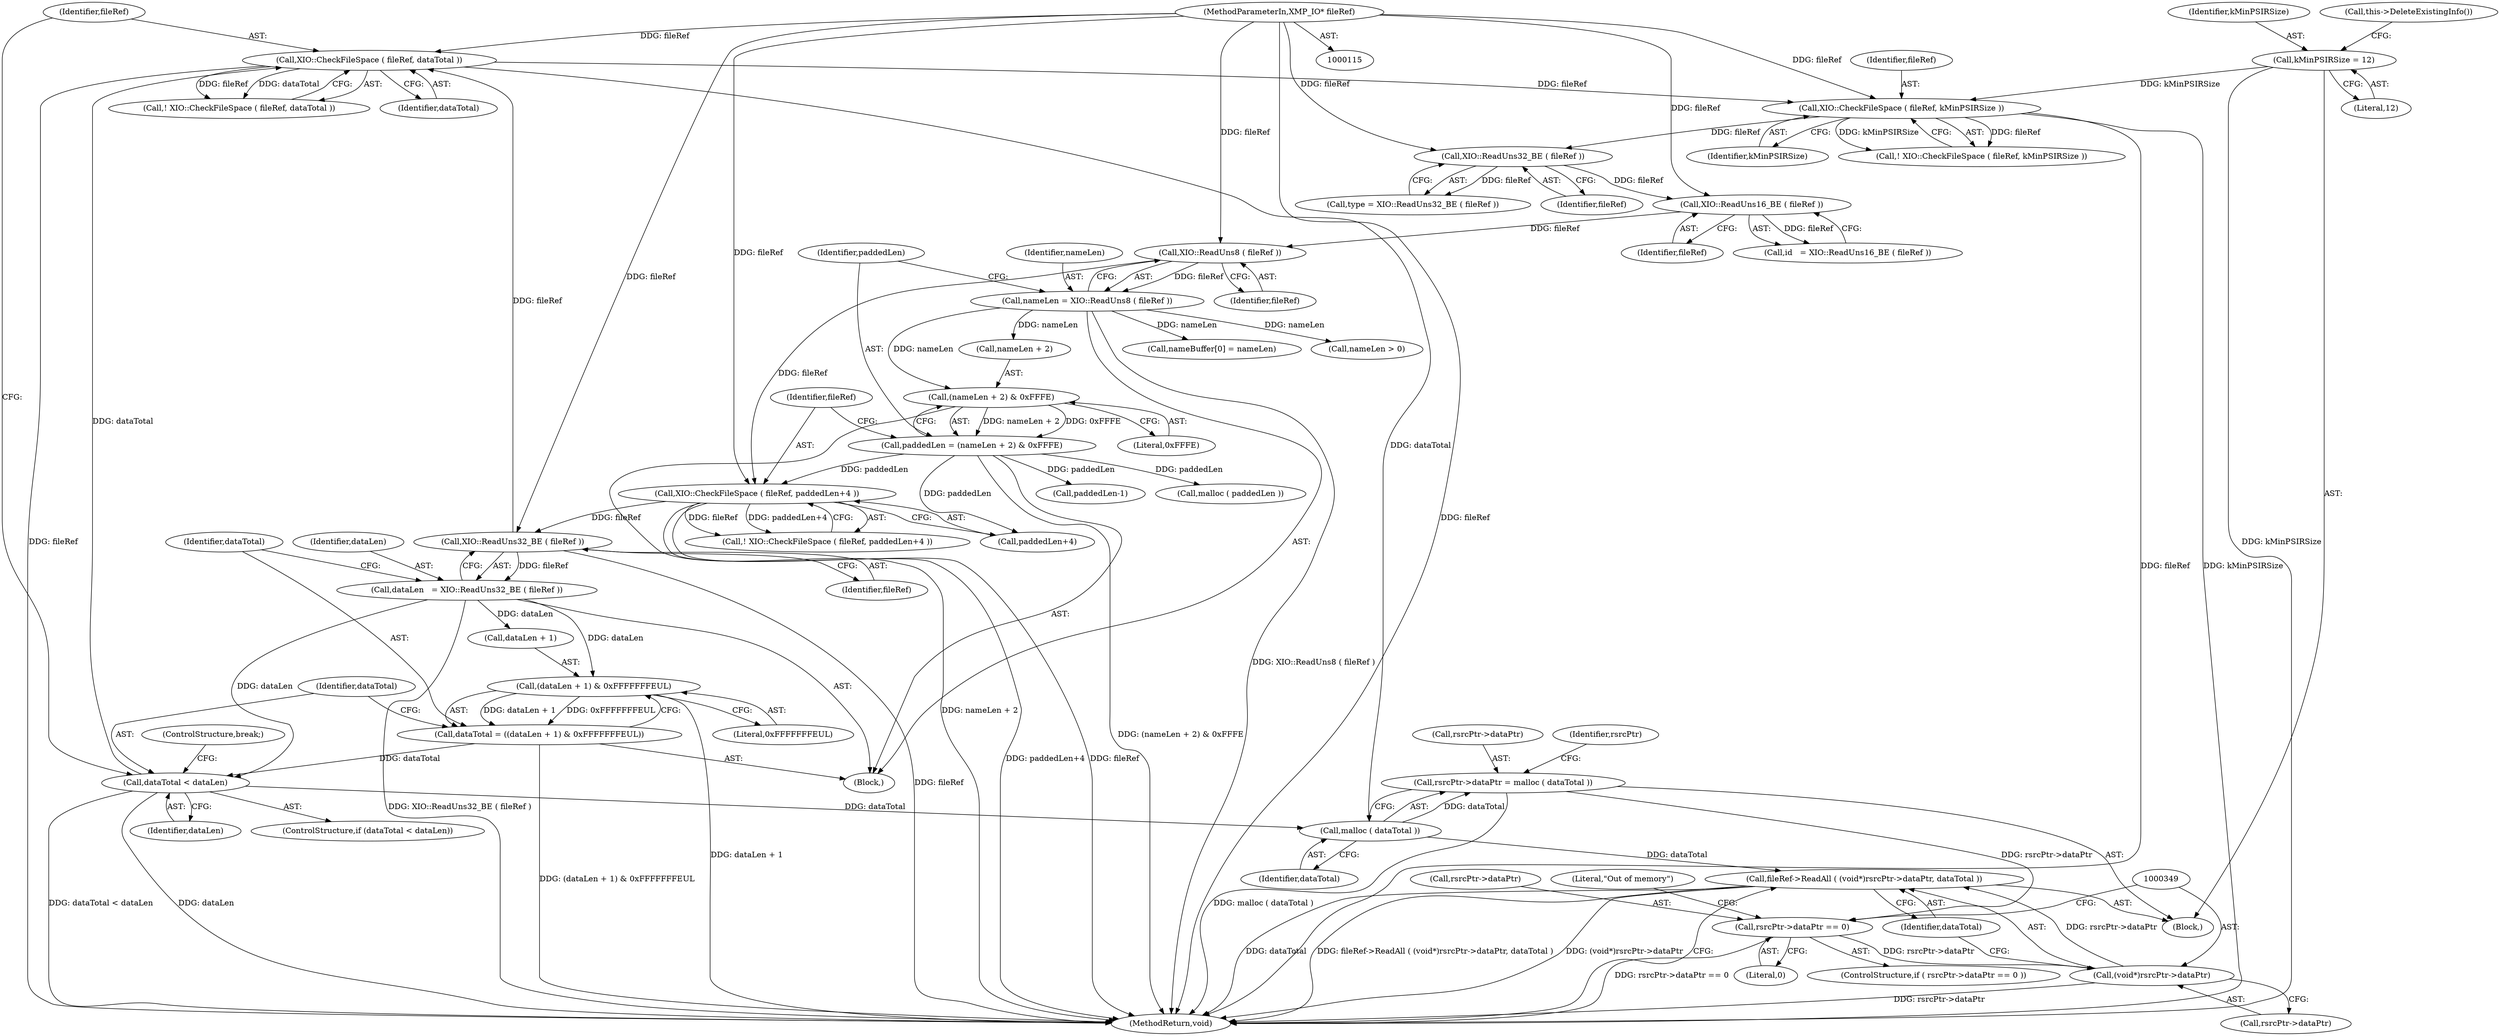 digraph "0_exempi_6cbd34025e5fd3ba47b29b602096e456507ce83b@API" {
"1000332" [label="(Call,rsrcPtr->dataPtr = malloc ( dataTotal ))"];
"1000336" [label="(Call,malloc ( dataTotal ))"];
"1000225" [label="(Call,XIO::CheckFileSpace ( fileRef, dataTotal ))"];
"1000207" [label="(Call,XIO::ReadUns32_BE ( fileRef ))"];
"1000185" [label="(Call,XIO::CheckFileSpace ( fileRef, paddedLen+4 ))"];
"1000173" [label="(Call,XIO::ReadUns8 ( fileRef ))"];
"1000168" [label="(Call,XIO::ReadUns16_BE ( fileRef ))"];
"1000163" [label="(Call,XIO::ReadUns32_BE ( fileRef ))"];
"1000152" [label="(Call,XIO::CheckFileSpace ( fileRef, kMinPSIRSize ))"];
"1000116" [label="(MethodParameterIn,XMP_IO* fileRef)"];
"1000120" [label="(Call,kMinPSIRSize = 12)"];
"1000176" [label="(Call,paddedLen = (nameLen + 2) & 0xFFFE)"];
"1000178" [label="(Call,(nameLen + 2) & 0xFFFE)"];
"1000171" [label="(Call,nameLen = XIO::ReadUns8 ( fileRef ))"];
"1000218" [label="(Call,dataTotal < dataLen)"];
"1000210" [label="(Call,dataTotal = ((dataLen + 1) & 0xFFFFFFFEUL))"];
"1000212" [label="(Call,(dataLen + 1) & 0xFFFFFFFEUL)"];
"1000205" [label="(Call,dataLen   = XIO::ReadUns32_BE ( fileRef ))"];
"1000339" [label="(Call,rsrcPtr->dataPtr == 0)"];
"1000348" [label="(Call,(void*)rsrcPtr->dataPtr)"];
"1000347" [label="(Call,fileRef->ReadAll ( (void*)rsrcPtr->dataPtr, dataTotal ))"];
"1000205" [label="(Call,dataLen   = XIO::ReadUns32_BE ( fileRef ))"];
"1000168" [label="(Call,XIO::ReadUns16_BE ( fileRef ))"];
"1000154" [label="(Identifier,kMinPSIRSize)"];
"1000201" [label="(Call,paddedLen-1)"];
"1000220" [label="(Identifier,dataLen)"];
"1000336" [label="(Call,malloc ( dataTotal ))"];
"1000333" [label="(Call,rsrcPtr->dataPtr)"];
"1000227" [label="(Identifier,dataTotal)"];
"1000217" [label="(ControlStructure,if (dataTotal < dataLen))"];
"1000185" [label="(Call,XIO::CheckFileSpace ( fileRef, paddedLen+4 ))"];
"1000340" [label="(Call,rsrcPtr->dataPtr)"];
"1000208" [label="(Identifier,fileRef)"];
"1000176" [label="(Call,paddedLen = (nameLen + 2) & 0xFFFE)"];
"1000182" [label="(Literal,0xFFFE)"];
"1000163" [label="(Call,XIO::ReadUns32_BE ( fileRef ))"];
"1000149" [label="(Block,)"];
"1000169" [label="(Identifier,fileRef)"];
"1000122" [label="(Literal,12)"];
"1000294" [label="(Call,nameLen > 0)"];
"1000179" [label="(Call,nameLen + 2)"];
"1000216" [label="(Literal,0xFFFFFFFEUL)"];
"1000345" [label="(Literal,\"Out of memory\")"];
"1000211" [label="(Identifier,dataTotal)"];
"1000224" [label="(Call,! XIO::CheckFileSpace ( fileRef, dataTotal ))"];
"1000226" [label="(Identifier,fileRef)"];
"1000218" [label="(Call,dataTotal < dataLen)"];
"1000174" [label="(Identifier,fileRef)"];
"1000120" [label="(Call,kMinPSIRSize = 12)"];
"1000171" [label="(Call,nameLen = XIO::ReadUns8 ( fileRef ))"];
"1000166" [label="(Call,id   = XIO::ReadUns16_BE ( fileRef ))"];
"1000206" [label="(Identifier,dataLen)"];
"1000225" [label="(Call,XIO::CheckFileSpace ( fileRef, dataTotal ))"];
"1000152" [label="(Call,XIO::CheckFileSpace ( fileRef, kMinPSIRSize ))"];
"1000354" [label="(MethodReturn,void)"];
"1000353" [label="(Identifier,dataTotal)"];
"1000187" [label="(Call,paddedLen+4)"];
"1000178" [label="(Call,(nameLen + 2) & 0xFFFE)"];
"1000213" [label="(Call,dataLen + 1)"];
"1000219" [label="(Identifier,dataTotal)"];
"1000161" [label="(Call,type = XIO::ReadUns32_BE ( fileRef ))"];
"1000151" [label="(Call,! XIO::CheckFileSpace ( fileRef, kMinPSIRSize ))"];
"1000186" [label="(Identifier,fileRef)"];
"1000348" [label="(Call,(void*)rsrcPtr->dataPtr)"];
"1000177" [label="(Identifier,paddedLen)"];
"1000337" [label="(Identifier,dataTotal)"];
"1000153" [label="(Identifier,fileRef)"];
"1000116" [label="(MethodParameterIn,XMP_IO* fileRef)"];
"1000164" [label="(Identifier,fileRef)"];
"1000173" [label="(Call,XIO::ReadUns8 ( fileRef ))"];
"1000222" [label="(ControlStructure,break;)"];
"1000118" [label="(Block,)"];
"1000207" [label="(Call,XIO::ReadUns32_BE ( fileRef ))"];
"1000212" [label="(Call,(dataLen + 1) & 0xFFFFFFFEUL)"];
"1000341" [label="(Identifier,rsrcPtr)"];
"1000332" [label="(Call,rsrcPtr->dataPtr = malloc ( dataTotal ))"];
"1000121" [label="(Identifier,kMinPSIRSize)"];
"1000343" [label="(Literal,0)"];
"1000304" [label="(Call,malloc ( paddedLen ))"];
"1000350" [label="(Call,rsrcPtr->dataPtr)"];
"1000338" [label="(ControlStructure,if ( rsrcPtr->dataPtr == 0 ))"];
"1000347" [label="(Call,fileRef->ReadAll ( (void*)rsrcPtr->dataPtr, dataTotal ))"];
"1000184" [label="(Call,! XIO::CheckFileSpace ( fileRef, paddedLen+4 ))"];
"1000123" [label="(Call,this->DeleteExistingInfo())"];
"1000191" [label="(Call,nameBuffer[0] = nameLen)"];
"1000210" [label="(Call,dataTotal = ((dataLen + 1) & 0xFFFFFFFEUL))"];
"1000172" [label="(Identifier,nameLen)"];
"1000339" [label="(Call,rsrcPtr->dataPtr == 0)"];
"1000332" -> "1000118"  [label="AST: "];
"1000332" -> "1000336"  [label="CFG: "];
"1000333" -> "1000332"  [label="AST: "];
"1000336" -> "1000332"  [label="AST: "];
"1000341" -> "1000332"  [label="CFG: "];
"1000332" -> "1000354"  [label="DDG: malloc ( dataTotal )"];
"1000336" -> "1000332"  [label="DDG: dataTotal"];
"1000332" -> "1000339"  [label="DDG: rsrcPtr->dataPtr"];
"1000336" -> "1000337"  [label="CFG: "];
"1000337" -> "1000336"  [label="AST: "];
"1000225" -> "1000336"  [label="DDG: dataTotal"];
"1000218" -> "1000336"  [label="DDG: dataTotal"];
"1000336" -> "1000347"  [label="DDG: dataTotal"];
"1000225" -> "1000224"  [label="AST: "];
"1000225" -> "1000227"  [label="CFG: "];
"1000226" -> "1000225"  [label="AST: "];
"1000227" -> "1000225"  [label="AST: "];
"1000224" -> "1000225"  [label="CFG: "];
"1000225" -> "1000354"  [label="DDG: fileRef"];
"1000225" -> "1000152"  [label="DDG: fileRef"];
"1000225" -> "1000224"  [label="DDG: fileRef"];
"1000225" -> "1000224"  [label="DDG: dataTotal"];
"1000207" -> "1000225"  [label="DDG: fileRef"];
"1000116" -> "1000225"  [label="DDG: fileRef"];
"1000218" -> "1000225"  [label="DDG: dataTotal"];
"1000207" -> "1000205"  [label="AST: "];
"1000207" -> "1000208"  [label="CFG: "];
"1000208" -> "1000207"  [label="AST: "];
"1000205" -> "1000207"  [label="CFG: "];
"1000207" -> "1000354"  [label="DDG: fileRef"];
"1000207" -> "1000205"  [label="DDG: fileRef"];
"1000185" -> "1000207"  [label="DDG: fileRef"];
"1000116" -> "1000207"  [label="DDG: fileRef"];
"1000185" -> "1000184"  [label="AST: "];
"1000185" -> "1000187"  [label="CFG: "];
"1000186" -> "1000185"  [label="AST: "];
"1000187" -> "1000185"  [label="AST: "];
"1000184" -> "1000185"  [label="CFG: "];
"1000185" -> "1000354"  [label="DDG: fileRef"];
"1000185" -> "1000354"  [label="DDG: paddedLen+4"];
"1000185" -> "1000184"  [label="DDG: fileRef"];
"1000185" -> "1000184"  [label="DDG: paddedLen+4"];
"1000173" -> "1000185"  [label="DDG: fileRef"];
"1000116" -> "1000185"  [label="DDG: fileRef"];
"1000176" -> "1000185"  [label="DDG: paddedLen"];
"1000173" -> "1000171"  [label="AST: "];
"1000173" -> "1000174"  [label="CFG: "];
"1000174" -> "1000173"  [label="AST: "];
"1000171" -> "1000173"  [label="CFG: "];
"1000173" -> "1000171"  [label="DDG: fileRef"];
"1000168" -> "1000173"  [label="DDG: fileRef"];
"1000116" -> "1000173"  [label="DDG: fileRef"];
"1000168" -> "1000166"  [label="AST: "];
"1000168" -> "1000169"  [label="CFG: "];
"1000169" -> "1000168"  [label="AST: "];
"1000166" -> "1000168"  [label="CFG: "];
"1000168" -> "1000166"  [label="DDG: fileRef"];
"1000163" -> "1000168"  [label="DDG: fileRef"];
"1000116" -> "1000168"  [label="DDG: fileRef"];
"1000163" -> "1000161"  [label="AST: "];
"1000163" -> "1000164"  [label="CFG: "];
"1000164" -> "1000163"  [label="AST: "];
"1000161" -> "1000163"  [label="CFG: "];
"1000163" -> "1000161"  [label="DDG: fileRef"];
"1000152" -> "1000163"  [label="DDG: fileRef"];
"1000116" -> "1000163"  [label="DDG: fileRef"];
"1000152" -> "1000151"  [label="AST: "];
"1000152" -> "1000154"  [label="CFG: "];
"1000153" -> "1000152"  [label="AST: "];
"1000154" -> "1000152"  [label="AST: "];
"1000151" -> "1000152"  [label="CFG: "];
"1000152" -> "1000354"  [label="DDG: fileRef"];
"1000152" -> "1000354"  [label="DDG: kMinPSIRSize"];
"1000152" -> "1000151"  [label="DDG: fileRef"];
"1000152" -> "1000151"  [label="DDG: kMinPSIRSize"];
"1000116" -> "1000152"  [label="DDG: fileRef"];
"1000120" -> "1000152"  [label="DDG: kMinPSIRSize"];
"1000116" -> "1000115"  [label="AST: "];
"1000116" -> "1000354"  [label="DDG: fileRef"];
"1000120" -> "1000118"  [label="AST: "];
"1000120" -> "1000122"  [label="CFG: "];
"1000121" -> "1000120"  [label="AST: "];
"1000122" -> "1000120"  [label="AST: "];
"1000123" -> "1000120"  [label="CFG: "];
"1000120" -> "1000354"  [label="DDG: kMinPSIRSize"];
"1000176" -> "1000149"  [label="AST: "];
"1000176" -> "1000178"  [label="CFG: "];
"1000177" -> "1000176"  [label="AST: "];
"1000178" -> "1000176"  [label="AST: "];
"1000186" -> "1000176"  [label="CFG: "];
"1000176" -> "1000354"  [label="DDG: (nameLen + 2) & 0xFFFE"];
"1000178" -> "1000176"  [label="DDG: nameLen + 2"];
"1000178" -> "1000176"  [label="DDG: 0xFFFE"];
"1000176" -> "1000187"  [label="DDG: paddedLen"];
"1000176" -> "1000201"  [label="DDG: paddedLen"];
"1000176" -> "1000304"  [label="DDG: paddedLen"];
"1000178" -> "1000182"  [label="CFG: "];
"1000179" -> "1000178"  [label="AST: "];
"1000182" -> "1000178"  [label="AST: "];
"1000178" -> "1000354"  [label="DDG: nameLen + 2"];
"1000171" -> "1000178"  [label="DDG: nameLen"];
"1000171" -> "1000149"  [label="AST: "];
"1000172" -> "1000171"  [label="AST: "];
"1000177" -> "1000171"  [label="CFG: "];
"1000171" -> "1000354"  [label="DDG: XIO::ReadUns8 ( fileRef )"];
"1000171" -> "1000179"  [label="DDG: nameLen"];
"1000171" -> "1000191"  [label="DDG: nameLen"];
"1000171" -> "1000294"  [label="DDG: nameLen"];
"1000218" -> "1000217"  [label="AST: "];
"1000218" -> "1000220"  [label="CFG: "];
"1000219" -> "1000218"  [label="AST: "];
"1000220" -> "1000218"  [label="AST: "];
"1000222" -> "1000218"  [label="CFG: "];
"1000226" -> "1000218"  [label="CFG: "];
"1000218" -> "1000354"  [label="DDG: dataTotal < dataLen"];
"1000218" -> "1000354"  [label="DDG: dataLen"];
"1000210" -> "1000218"  [label="DDG: dataTotal"];
"1000205" -> "1000218"  [label="DDG: dataLen"];
"1000210" -> "1000149"  [label="AST: "];
"1000210" -> "1000212"  [label="CFG: "];
"1000211" -> "1000210"  [label="AST: "];
"1000212" -> "1000210"  [label="AST: "];
"1000219" -> "1000210"  [label="CFG: "];
"1000210" -> "1000354"  [label="DDG: (dataLen + 1) & 0xFFFFFFFEUL"];
"1000212" -> "1000210"  [label="DDG: dataLen + 1"];
"1000212" -> "1000210"  [label="DDG: 0xFFFFFFFEUL"];
"1000212" -> "1000216"  [label="CFG: "];
"1000213" -> "1000212"  [label="AST: "];
"1000216" -> "1000212"  [label="AST: "];
"1000212" -> "1000354"  [label="DDG: dataLen + 1"];
"1000205" -> "1000212"  [label="DDG: dataLen"];
"1000205" -> "1000149"  [label="AST: "];
"1000206" -> "1000205"  [label="AST: "];
"1000211" -> "1000205"  [label="CFG: "];
"1000205" -> "1000354"  [label="DDG: XIO::ReadUns32_BE ( fileRef )"];
"1000205" -> "1000213"  [label="DDG: dataLen"];
"1000339" -> "1000338"  [label="AST: "];
"1000339" -> "1000343"  [label="CFG: "];
"1000340" -> "1000339"  [label="AST: "];
"1000343" -> "1000339"  [label="AST: "];
"1000345" -> "1000339"  [label="CFG: "];
"1000349" -> "1000339"  [label="CFG: "];
"1000339" -> "1000354"  [label="DDG: rsrcPtr->dataPtr == 0"];
"1000339" -> "1000348"  [label="DDG: rsrcPtr->dataPtr"];
"1000348" -> "1000347"  [label="AST: "];
"1000348" -> "1000350"  [label="CFG: "];
"1000349" -> "1000348"  [label="AST: "];
"1000350" -> "1000348"  [label="AST: "];
"1000353" -> "1000348"  [label="CFG: "];
"1000348" -> "1000354"  [label="DDG: rsrcPtr->dataPtr"];
"1000348" -> "1000347"  [label="DDG: rsrcPtr->dataPtr"];
"1000347" -> "1000118"  [label="AST: "];
"1000347" -> "1000353"  [label="CFG: "];
"1000353" -> "1000347"  [label="AST: "];
"1000354" -> "1000347"  [label="CFG: "];
"1000347" -> "1000354"  [label="DDG: dataTotal"];
"1000347" -> "1000354"  [label="DDG: (void*)rsrcPtr->dataPtr"];
"1000347" -> "1000354"  [label="DDG: fileRef->ReadAll ( (void*)rsrcPtr->dataPtr, dataTotal )"];
}
